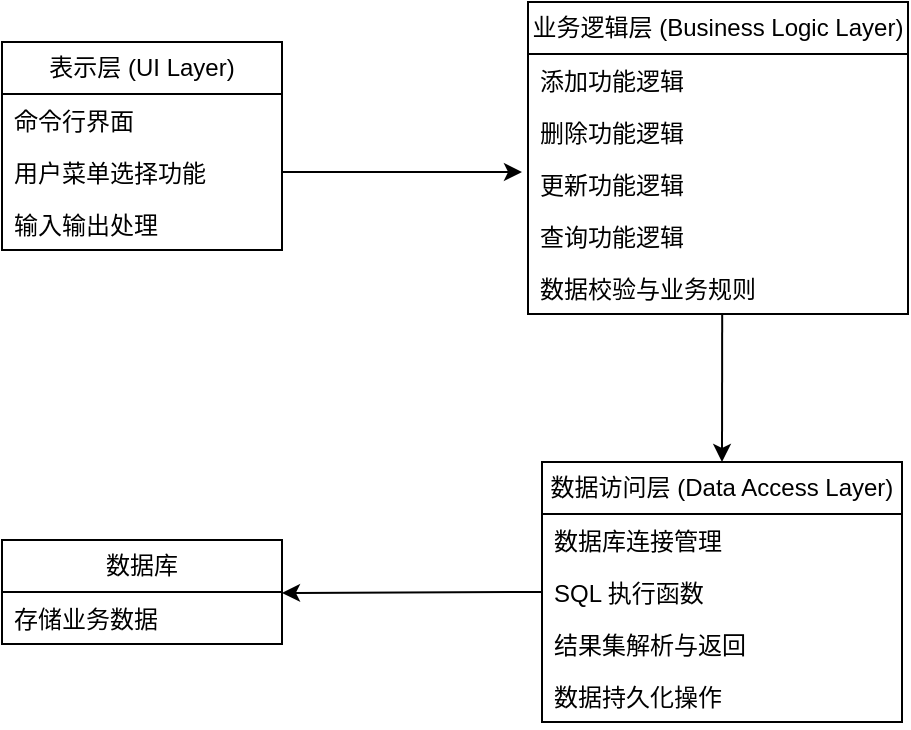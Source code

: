 <mxfile version="27.1.5">
  <diagram name="第 1 页" id="i_Fj_JAC__K3_gG8xTvo">
    <mxGraphModel dx="673" dy="426" grid="1" gridSize="10" guides="1" tooltips="1" connect="1" arrows="1" fold="1" page="1" pageScale="1" pageWidth="827" pageHeight="1169" math="0" shadow="0">
      <root>
        <mxCell id="0" />
        <mxCell id="1" parent="0" />
        <mxCell id="Ysr73e_SwddEf25ErpTP-2" value="表示层 (UI Layer)" style="swimlane;fontStyle=0;childLayout=stackLayout;horizontal=1;startSize=26;fillColor=none;horizontalStack=0;resizeParent=1;resizeParentMax=0;resizeLast=0;collapsible=1;marginBottom=0;whiteSpace=wrap;html=1;" vertex="1" parent="1">
          <mxGeometry x="150" y="70" width="140" height="104" as="geometry" />
        </mxCell>
        <mxCell id="Ysr73e_SwddEf25ErpTP-3" value="命令行界面" style="text;strokeColor=none;fillColor=none;align=left;verticalAlign=top;spacingLeft=4;spacingRight=4;overflow=hidden;rotatable=0;points=[[0,0.5],[1,0.5]];portConstraint=eastwest;whiteSpace=wrap;html=1;" vertex="1" parent="Ysr73e_SwddEf25ErpTP-2">
          <mxGeometry y="26" width="140" height="26" as="geometry" />
        </mxCell>
        <mxCell id="Ysr73e_SwddEf25ErpTP-4" value="用户菜单选择功能" style="text;strokeColor=none;fillColor=none;align=left;verticalAlign=top;spacingLeft=4;spacingRight=4;overflow=hidden;rotatable=0;points=[[0,0.5],[1,0.5]];portConstraint=eastwest;whiteSpace=wrap;html=1;" vertex="1" parent="Ysr73e_SwddEf25ErpTP-2">
          <mxGeometry y="52" width="140" height="26" as="geometry" />
        </mxCell>
        <mxCell id="Ysr73e_SwddEf25ErpTP-5" value="输入输出处理" style="text;strokeColor=none;fillColor=none;align=left;verticalAlign=top;spacingLeft=4;spacingRight=4;overflow=hidden;rotatable=0;points=[[0,0.5],[1,0.5]];portConstraint=eastwest;whiteSpace=wrap;html=1;" vertex="1" parent="Ysr73e_SwddEf25ErpTP-2">
          <mxGeometry y="78" width="140" height="26" as="geometry" />
        </mxCell>
        <mxCell id="Ysr73e_SwddEf25ErpTP-8" value="业务逻辑层 (Business Logic Layer)" style="swimlane;fontStyle=0;childLayout=stackLayout;horizontal=1;startSize=26;fillColor=none;horizontalStack=0;resizeParent=1;resizeParentMax=0;resizeLast=0;collapsible=1;marginBottom=0;whiteSpace=wrap;html=1;" vertex="1" parent="1">
          <mxGeometry x="413" y="50" width="190" height="156" as="geometry" />
        </mxCell>
        <mxCell id="Ysr73e_SwddEf25ErpTP-9" value="添加功能逻辑" style="text;strokeColor=none;fillColor=none;align=left;verticalAlign=top;spacingLeft=4;spacingRight=4;overflow=hidden;rotatable=0;points=[[0,0.5],[1,0.5]];portConstraint=eastwest;whiteSpace=wrap;html=1;" vertex="1" parent="Ysr73e_SwddEf25ErpTP-8">
          <mxGeometry y="26" width="190" height="26" as="geometry" />
        </mxCell>
        <mxCell id="Ysr73e_SwddEf25ErpTP-10" value="删除功能逻辑" style="text;strokeColor=none;fillColor=none;align=left;verticalAlign=top;spacingLeft=4;spacingRight=4;overflow=hidden;rotatable=0;points=[[0,0.5],[1,0.5]];portConstraint=eastwest;whiteSpace=wrap;html=1;" vertex="1" parent="Ysr73e_SwddEf25ErpTP-8">
          <mxGeometry y="52" width="190" height="26" as="geometry" />
        </mxCell>
        <mxCell id="Ysr73e_SwddEf25ErpTP-11" value="更新功能逻辑" style="text;strokeColor=none;fillColor=none;align=left;verticalAlign=top;spacingLeft=4;spacingRight=4;overflow=hidden;rotatable=0;points=[[0,0.5],[1,0.5]];portConstraint=eastwest;whiteSpace=wrap;html=1;" vertex="1" parent="Ysr73e_SwddEf25ErpTP-8">
          <mxGeometry y="78" width="190" height="26" as="geometry" />
        </mxCell>
        <mxCell id="Ysr73e_SwddEf25ErpTP-12" value="查询功能逻辑" style="text;strokeColor=none;fillColor=none;align=left;verticalAlign=top;spacingLeft=4;spacingRight=4;overflow=hidden;rotatable=0;points=[[0,0.5],[1,0.5]];portConstraint=eastwest;whiteSpace=wrap;html=1;" vertex="1" parent="Ysr73e_SwddEf25ErpTP-8">
          <mxGeometry y="104" width="190" height="26" as="geometry" />
        </mxCell>
        <mxCell id="Ysr73e_SwddEf25ErpTP-13" value="数据校验与业务规则" style="text;strokeColor=none;fillColor=none;align=left;verticalAlign=top;spacingLeft=4;spacingRight=4;overflow=hidden;rotatable=0;points=[[0,0.5],[1,0.5]];portConstraint=eastwest;whiteSpace=wrap;html=1;" vertex="1" parent="Ysr73e_SwddEf25ErpTP-8">
          <mxGeometry y="130" width="190" height="26" as="geometry" />
        </mxCell>
        <mxCell id="Ysr73e_SwddEf25ErpTP-14" value="数据访问层 (Data Access Layer)" style="swimlane;fontStyle=0;childLayout=stackLayout;horizontal=1;startSize=26;fillColor=none;horizontalStack=0;resizeParent=1;resizeParentMax=0;resizeLast=0;collapsible=1;marginBottom=0;whiteSpace=wrap;html=1;" vertex="1" parent="1">
          <mxGeometry x="420" y="280" width="180" height="130" as="geometry" />
        </mxCell>
        <mxCell id="Ysr73e_SwddEf25ErpTP-15" value="数据库连接管理" style="text;strokeColor=none;fillColor=none;align=left;verticalAlign=top;spacingLeft=4;spacingRight=4;overflow=hidden;rotatable=0;points=[[0,0.5],[1,0.5]];portConstraint=eastwest;whiteSpace=wrap;html=1;" vertex="1" parent="Ysr73e_SwddEf25ErpTP-14">
          <mxGeometry y="26" width="180" height="26" as="geometry" />
        </mxCell>
        <mxCell id="Ysr73e_SwddEf25ErpTP-16" value="SQL 执行函数&amp;nbsp;" style="text;strokeColor=none;fillColor=none;align=left;verticalAlign=top;spacingLeft=4;spacingRight=4;overflow=hidden;rotatable=0;points=[[0,0.5],[1,0.5]];portConstraint=eastwest;whiteSpace=wrap;html=1;" vertex="1" parent="Ysr73e_SwddEf25ErpTP-14">
          <mxGeometry y="52" width="180" height="26" as="geometry" />
        </mxCell>
        <mxCell id="Ysr73e_SwddEf25ErpTP-17" value="结果集解析与返回" style="text;strokeColor=none;fillColor=none;align=left;verticalAlign=top;spacingLeft=4;spacingRight=4;overflow=hidden;rotatable=0;points=[[0,0.5],[1,0.5]];portConstraint=eastwest;whiteSpace=wrap;html=1;" vertex="1" parent="Ysr73e_SwddEf25ErpTP-14">
          <mxGeometry y="78" width="180" height="26" as="geometry" />
        </mxCell>
        <mxCell id="Ysr73e_SwddEf25ErpTP-18" value="数据持久化操作" style="text;strokeColor=none;fillColor=none;align=left;verticalAlign=top;spacingLeft=4;spacingRight=4;overflow=hidden;rotatable=0;points=[[0,0.5],[1,0.5]];portConstraint=eastwest;whiteSpace=wrap;html=1;" vertex="1" parent="Ysr73e_SwddEf25ErpTP-14">
          <mxGeometry y="104" width="180" height="26" as="geometry" />
        </mxCell>
        <mxCell id="Ysr73e_SwddEf25ErpTP-28" style="edgeStyle=none;rounded=0;orthogonalLoop=1;jettySize=auto;html=1;entryX=0;entryY=0.5;entryDx=0;entryDy=0;" edge="1" parent="Ysr73e_SwddEf25ErpTP-14" source="Ysr73e_SwddEf25ErpTP-16" target="Ysr73e_SwddEf25ErpTP-16">
          <mxGeometry relative="1" as="geometry" />
        </mxCell>
        <mxCell id="Ysr73e_SwddEf25ErpTP-19" value="数据库" style="swimlane;fontStyle=0;childLayout=stackLayout;horizontal=1;startSize=26;fillColor=none;horizontalStack=0;resizeParent=1;resizeParentMax=0;resizeLast=0;collapsible=1;marginBottom=0;whiteSpace=wrap;html=1;" vertex="1" parent="1">
          <mxGeometry x="150" y="319" width="140" height="52" as="geometry" />
        </mxCell>
        <mxCell id="Ysr73e_SwddEf25ErpTP-20" value="存储业务数据" style="text;strokeColor=none;fillColor=none;align=left;verticalAlign=top;spacingLeft=4;spacingRight=4;overflow=hidden;rotatable=0;points=[[0,0.5],[1,0.5]];portConstraint=eastwest;whiteSpace=wrap;html=1;" vertex="1" parent="Ysr73e_SwddEf25ErpTP-19">
          <mxGeometry y="26" width="140" height="26" as="geometry" />
        </mxCell>
        <mxCell id="Ysr73e_SwddEf25ErpTP-25" style="edgeStyle=none;rounded=0;orthogonalLoop=1;jettySize=auto;html=1;exitX=1;exitY=0.5;exitDx=0;exitDy=0;" edge="1" parent="1" source="Ysr73e_SwddEf25ErpTP-4">
          <mxGeometry relative="1" as="geometry">
            <mxPoint x="410" y="135" as="targetPoint" />
          </mxGeometry>
        </mxCell>
        <mxCell id="Ysr73e_SwddEf25ErpTP-26" value="" style="endArrow=classic;html=1;rounded=0;entryX=0.5;entryY=0;entryDx=0;entryDy=0;exitX=0.511;exitY=1.003;exitDx=0;exitDy=0;exitPerimeter=0;" edge="1" parent="1" source="Ysr73e_SwddEf25ErpTP-13" target="Ysr73e_SwddEf25ErpTP-14">
          <mxGeometry width="50" height="50" relative="1" as="geometry">
            <mxPoint x="510" y="210" as="sourcePoint" />
            <mxPoint x="460" y="210" as="targetPoint" />
          </mxGeometry>
        </mxCell>
        <mxCell id="Ysr73e_SwddEf25ErpTP-27" value="" style="endArrow=classic;html=1;rounded=0;entryX=1;entryY=0.018;entryDx=0;entryDy=0;entryPerimeter=0;exitX=0;exitY=0.5;exitDx=0;exitDy=0;" edge="1" parent="1" source="Ysr73e_SwddEf25ErpTP-16" target="Ysr73e_SwddEf25ErpTP-20">
          <mxGeometry width="50" height="50" relative="1" as="geometry">
            <mxPoint x="300" y="430" as="sourcePoint" />
            <mxPoint x="350" y="380" as="targetPoint" />
          </mxGeometry>
        </mxCell>
      </root>
    </mxGraphModel>
  </diagram>
</mxfile>
